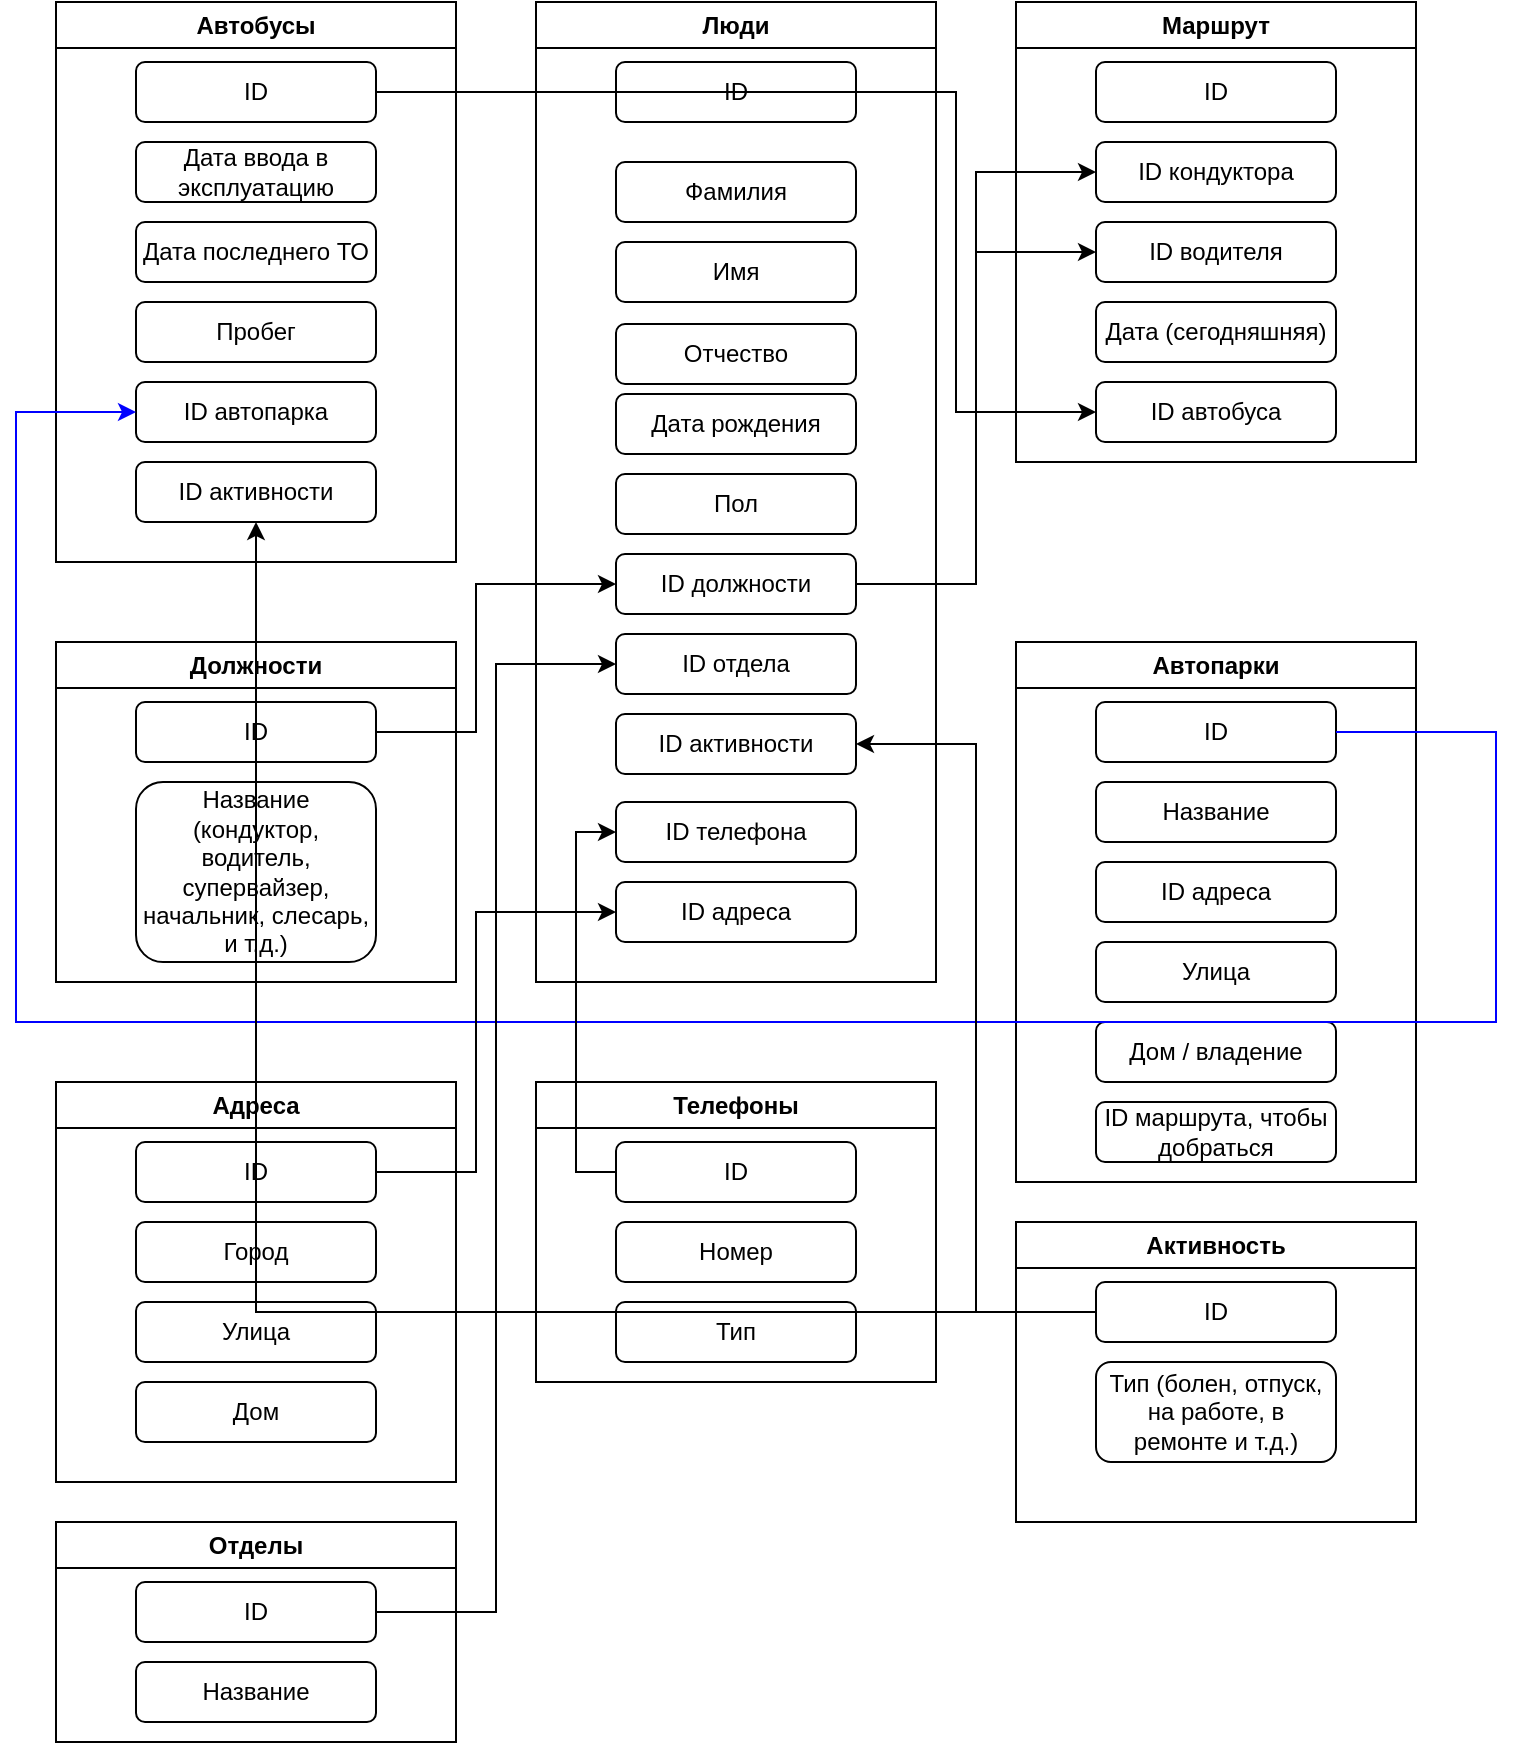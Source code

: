 <mxfile version="20.8.13" type="google"><diagram name="Страница 1" id="1wkiWRbOj3j2yIok8mtV"><mxGraphModel dx="1242" dy="577" grid="1" gridSize="10" guides="1" tooltips="1" connect="1" arrows="1" fold="1" page="1" pageScale="1" pageWidth="827" pageHeight="1169" math="0" shadow="0"><root><mxCell id="0"/><mxCell id="1" parent="0"/><mxCell id="5iauQTQ6y1qIWQMhXID--1" value="Автобусы" style="swimlane;whiteSpace=wrap;html=1;" parent="1" vertex="1"><mxGeometry x="40" y="40" width="200" height="280" as="geometry"/></mxCell><mxCell id="5iauQTQ6y1qIWQMhXID--3" value="ID" style="rounded=1;whiteSpace=wrap;html=1;" parent="5iauQTQ6y1qIWQMhXID--1" vertex="1"><mxGeometry x="40" y="30" width="120" height="30" as="geometry"/></mxCell><mxCell id="5iauQTQ6y1qIWQMhXID--5" value="Дата ввода в эксплуатацию" style="rounded=1;whiteSpace=wrap;html=1;" parent="5iauQTQ6y1qIWQMhXID--1" vertex="1"><mxGeometry x="40" y="70" width="120" height="30" as="geometry"/></mxCell><mxCell id="5iauQTQ6y1qIWQMhXID--6" value="Дата последнего ТО" style="rounded=1;whiteSpace=wrap;html=1;" parent="5iauQTQ6y1qIWQMhXID--1" vertex="1"><mxGeometry x="40" y="110" width="120" height="30" as="geometry"/></mxCell><mxCell id="5iauQTQ6y1qIWQMhXID--7" value="Пробег" style="rounded=1;whiteSpace=wrap;html=1;" parent="5iauQTQ6y1qIWQMhXID--1" vertex="1"><mxGeometry x="40" y="150" width="120" height="30" as="geometry"/></mxCell><mxCell id="5iauQTQ6y1qIWQMhXID--8" value="ID автопарка" style="rounded=1;whiteSpace=wrap;html=1;" parent="5iauQTQ6y1qIWQMhXID--1" vertex="1"><mxGeometry x="40" y="190" width="120" height="30" as="geometry"/></mxCell><mxCell id="5iauQTQ6y1qIWQMhXID--9" value="ID активности" style="rounded=1;whiteSpace=wrap;html=1;" parent="5iauQTQ6y1qIWQMhXID--1" vertex="1"><mxGeometry x="40" y="230" width="120" height="30" as="geometry"/></mxCell><mxCell id="5iauQTQ6y1qIWQMhXID--2" value="Люди" style="swimlane;whiteSpace=wrap;html=1;startSize=23;" parent="1" vertex="1"><mxGeometry x="280" y="40" width="200" height="490" as="geometry"/></mxCell><mxCell id="5iauQTQ6y1qIWQMhXID--10" value="ID" style="rounded=1;whiteSpace=wrap;html=1;" parent="5iauQTQ6y1qIWQMhXID--2" vertex="1"><mxGeometry x="40" y="30" width="120" height="30" as="geometry"/></mxCell><mxCell id="5iauQTQ6y1qIWQMhXID--11" value="Дата рождения" style="rounded=1;whiteSpace=wrap;html=1;" parent="5iauQTQ6y1qIWQMhXID--2" vertex="1"><mxGeometry x="40" y="196" width="120" height="30" as="geometry"/></mxCell><mxCell id="5iauQTQ6y1qIWQMhXID--12" value="Пол" style="rounded=1;whiteSpace=wrap;html=1;" parent="5iauQTQ6y1qIWQMhXID--2" vertex="1"><mxGeometry x="40" y="236" width="120" height="30" as="geometry"/></mxCell><mxCell id="5iauQTQ6y1qIWQMhXID--13" value="ID должности" style="rounded=1;whiteSpace=wrap;html=1;" parent="5iauQTQ6y1qIWQMhXID--2" vertex="1"><mxGeometry x="40" y="276" width="120" height="30" as="geometry"/></mxCell><mxCell id="5iauQTQ6y1qIWQMhXID--14" value="ID отдела" style="rounded=1;whiteSpace=wrap;html=1;" parent="5iauQTQ6y1qIWQMhXID--2" vertex="1"><mxGeometry x="40" y="316" width="120" height="30" as="geometry"/></mxCell><mxCell id="5iauQTQ6y1qIWQMhXID--15" value="ID активности" style="rounded=1;whiteSpace=wrap;html=1;" parent="5iauQTQ6y1qIWQMhXID--2" vertex="1"><mxGeometry x="40" y="356" width="120" height="30" as="geometry"/></mxCell><mxCell id="5iauQTQ6y1qIWQMhXID--42" value="Отчество" style="rounded=1;whiteSpace=wrap;html=1;" parent="5iauQTQ6y1qIWQMhXID--2" vertex="1"><mxGeometry x="40" y="161" width="120" height="30" as="geometry"/></mxCell><mxCell id="5iauQTQ6y1qIWQMhXID--41" value="Имя" style="rounded=1;whiteSpace=wrap;html=1;" parent="5iauQTQ6y1qIWQMhXID--2" vertex="1"><mxGeometry x="40" y="120" width="120" height="30" as="geometry"/></mxCell><mxCell id="5iauQTQ6y1qIWQMhXID--40" value="Фамилия" style="rounded=1;whiteSpace=wrap;html=1;" parent="5iauQTQ6y1qIWQMhXID--2" vertex="1"><mxGeometry x="40" y="80" width="120" height="30" as="geometry"/></mxCell><mxCell id="zrQKOEQTekE8P9azY46y-2" value="ID телефона" style="rounded=1;whiteSpace=wrap;html=1;" vertex="1" parent="5iauQTQ6y1qIWQMhXID--2"><mxGeometry x="40" y="400" width="120" height="30" as="geometry"/></mxCell><mxCell id="zrQKOEQTekE8P9azY46y-3" value="ID адреса" style="rounded=1;whiteSpace=wrap;html=1;" vertex="1" parent="5iauQTQ6y1qIWQMhXID--2"><mxGeometry x="40" y="440" width="120" height="30" as="geometry"/></mxCell><mxCell id="5iauQTQ6y1qIWQMhXID--19" value="Маршрут" style="swimlane;whiteSpace=wrap;html=1;" parent="1" vertex="1"><mxGeometry x="520" y="40" width="200" height="230" as="geometry"/></mxCell><mxCell id="5iauQTQ6y1qIWQMhXID--22" value="ID" style="rounded=1;whiteSpace=wrap;html=1;" parent="5iauQTQ6y1qIWQMhXID--19" vertex="1"><mxGeometry x="40" y="30" width="120" height="30" as="geometry"/></mxCell><mxCell id="5iauQTQ6y1qIWQMhXID--23" value="ID кондуктора" style="rounded=1;whiteSpace=wrap;html=1;" parent="5iauQTQ6y1qIWQMhXID--19" vertex="1"><mxGeometry x="40" y="70" width="120" height="30" as="geometry"/></mxCell><mxCell id="5iauQTQ6y1qIWQMhXID--24" value="ID водителя" style="rounded=1;whiteSpace=wrap;html=1;" parent="5iauQTQ6y1qIWQMhXID--19" vertex="1"><mxGeometry x="40" y="110" width="120" height="30" as="geometry"/></mxCell><mxCell id="5iauQTQ6y1qIWQMhXID--25" value="Дата (сегодняшняя)" style="rounded=1;whiteSpace=wrap;html=1;" parent="5iauQTQ6y1qIWQMhXID--19" vertex="1"><mxGeometry x="40" y="150" width="120" height="30" as="geometry"/></mxCell><mxCell id="5iauQTQ6y1qIWQMhXID--26" value="ID автобуса" style="rounded=1;whiteSpace=wrap;html=1;" parent="5iauQTQ6y1qIWQMhXID--19" vertex="1"><mxGeometry x="40" y="190" width="120" height="30" as="geometry"/></mxCell><mxCell id="5iauQTQ6y1qIWQMhXID--31" style="edgeStyle=orthogonalEdgeStyle;rounded=0;orthogonalLoop=1;jettySize=auto;html=1;exitX=1;exitY=0.5;exitDx=0;exitDy=0;entryX=0;entryY=0.5;entryDx=0;entryDy=0;" parent="1" source="5iauQTQ6y1qIWQMhXID--13" target="5iauQTQ6y1qIWQMhXID--23" edge="1"><mxGeometry relative="1" as="geometry"/></mxCell><mxCell id="5iauQTQ6y1qIWQMhXID--32" style="edgeStyle=orthogonalEdgeStyle;rounded=0;orthogonalLoop=1;jettySize=auto;html=1;exitX=1;exitY=0.5;exitDx=0;exitDy=0;entryX=0;entryY=0.5;entryDx=0;entryDy=0;" parent="1" source="5iauQTQ6y1qIWQMhXID--13" target="5iauQTQ6y1qIWQMhXID--24" edge="1"><mxGeometry relative="1" as="geometry"/></mxCell><mxCell id="5iauQTQ6y1qIWQMhXID--33" value="Должности" style="swimlane;whiteSpace=wrap;html=1;" parent="1" vertex="1"><mxGeometry x="40" y="360" width="200" height="170" as="geometry"/></mxCell><mxCell id="5iauQTQ6y1qIWQMhXID--34" value="ID" style="rounded=1;whiteSpace=wrap;html=1;" parent="5iauQTQ6y1qIWQMhXID--33" vertex="1"><mxGeometry x="40" y="30" width="120" height="30" as="geometry"/></mxCell><mxCell id="5iauQTQ6y1qIWQMhXID--35" value="Название (кондуктор, водитель, супервайзер, начальник, слесарь, и т.д.)" style="rounded=1;whiteSpace=wrap;html=1;" parent="5iauQTQ6y1qIWQMhXID--33" vertex="1"><mxGeometry x="40" y="70" width="120" height="90" as="geometry"/></mxCell><mxCell id="5iauQTQ6y1qIWQMhXID--44" style="edgeStyle=orthogonalEdgeStyle;rounded=0;orthogonalLoop=1;jettySize=auto;html=1;exitX=1;exitY=0.5;exitDx=0;exitDy=0;entryX=0;entryY=0.5;entryDx=0;entryDy=0;" parent="1" source="5iauQTQ6y1qIWQMhXID--34" target="5iauQTQ6y1qIWQMhXID--13" edge="1"><mxGeometry relative="1" as="geometry"><Array as="points"><mxPoint x="250" y="405"/><mxPoint x="250" y="331"/></Array></mxGeometry></mxCell><mxCell id="5iauQTQ6y1qIWQMhXID--45" value="Автопарки" style="swimlane;whiteSpace=wrap;html=1;" parent="1" vertex="1"><mxGeometry x="520" y="360" width="200" height="270" as="geometry"/></mxCell><mxCell id="5iauQTQ6y1qIWQMhXID--46" value="ID" style="rounded=1;whiteSpace=wrap;html=1;" parent="5iauQTQ6y1qIWQMhXID--45" vertex="1"><mxGeometry x="40" y="30" width="120" height="30" as="geometry"/></mxCell><mxCell id="5iauQTQ6y1qIWQMhXID--47" value="Название" style="rounded=1;whiteSpace=wrap;html=1;" parent="5iauQTQ6y1qIWQMhXID--45" vertex="1"><mxGeometry x="40" y="70" width="120" height="30" as="geometry"/></mxCell><mxCell id="5iauQTQ6y1qIWQMhXID--49" value="Улица" style="rounded=1;whiteSpace=wrap;html=1;" parent="5iauQTQ6y1qIWQMhXID--45" vertex="1"><mxGeometry x="40" y="150" width="120" height="30" as="geometry"/></mxCell><mxCell id="5iauQTQ6y1qIWQMhXID--48" value="ID адреса" style="rounded=1;whiteSpace=wrap;html=1;" parent="5iauQTQ6y1qIWQMhXID--45" vertex="1"><mxGeometry x="40" y="110" width="120" height="30" as="geometry"/></mxCell><mxCell id="5iauQTQ6y1qIWQMhXID--51" value="ID маршрута, чтобы добраться" style="rounded=1;whiteSpace=wrap;html=1;" parent="5iauQTQ6y1qIWQMhXID--45" vertex="1"><mxGeometry x="40" y="230" width="120" height="30" as="geometry"/></mxCell><mxCell id="5iauQTQ6y1qIWQMhXID--50" value="Дом / владение" style="rounded=1;whiteSpace=wrap;html=1;" parent="5iauQTQ6y1qIWQMhXID--45" vertex="1"><mxGeometry x="40" y="190" width="120" height="30" as="geometry"/></mxCell><mxCell id="5iauQTQ6y1qIWQMhXID--53" style="edgeStyle=orthogonalEdgeStyle;rounded=0;orthogonalLoop=1;jettySize=auto;html=1;exitX=1;exitY=0.5;exitDx=0;exitDy=0;entryX=0;entryY=0.5;entryDx=0;entryDy=0;strokeColor=#0000FF;" parent="1" source="5iauQTQ6y1qIWQMhXID--46" target="5iauQTQ6y1qIWQMhXID--8" edge="1"><mxGeometry relative="1" as="geometry"><Array as="points"><mxPoint x="760" y="405"/><mxPoint x="760" y="550"/><mxPoint x="20" y="550"/><mxPoint x="20" y="245"/></Array></mxGeometry></mxCell><mxCell id="5iauQTQ6y1qIWQMhXID--54" value="Адреса" style="swimlane;whiteSpace=wrap;html=1;" parent="1" vertex="1"><mxGeometry x="40" y="580" width="200" height="200" as="geometry"/></mxCell><mxCell id="5iauQTQ6y1qIWQMhXID--55" value="ID" style="rounded=1;whiteSpace=wrap;html=1;" parent="5iauQTQ6y1qIWQMhXID--54" vertex="1"><mxGeometry x="40" y="30" width="120" height="30" as="geometry"/></mxCell><mxCell id="5iauQTQ6y1qIWQMhXID--57" value="Город" style="rounded=1;whiteSpace=wrap;html=1;" parent="5iauQTQ6y1qIWQMhXID--54" vertex="1"><mxGeometry x="40" y="70" width="120" height="30" as="geometry"/></mxCell><mxCell id="5iauQTQ6y1qIWQMhXID--56" value="Улица" style="rounded=1;whiteSpace=wrap;html=1;" parent="5iauQTQ6y1qIWQMhXID--54" vertex="1"><mxGeometry x="40" y="110" width="120" height="30" as="geometry"/></mxCell><mxCell id="5iauQTQ6y1qIWQMhXID--58" value="Дом" style="rounded=1;whiteSpace=wrap;html=1;" parent="5iauQTQ6y1qIWQMhXID--54" vertex="1"><mxGeometry x="40" y="150" width="120" height="30" as="geometry"/></mxCell><mxCell id="5iauQTQ6y1qIWQMhXID--60" value="Телефоны" style="swimlane;whiteSpace=wrap;html=1;" parent="1" vertex="1"><mxGeometry x="280" y="580" width="200" height="150" as="geometry"/></mxCell><mxCell id="5iauQTQ6y1qIWQMhXID--61" value="ID" style="rounded=1;whiteSpace=wrap;html=1;" parent="5iauQTQ6y1qIWQMhXID--60" vertex="1"><mxGeometry x="40" y="30" width="120" height="30" as="geometry"/></mxCell><mxCell id="5iauQTQ6y1qIWQMhXID--62" value="Номер" style="rounded=1;whiteSpace=wrap;html=1;" parent="5iauQTQ6y1qIWQMhXID--60" vertex="1"><mxGeometry x="40" y="70" width="120" height="30" as="geometry"/></mxCell><mxCell id="5iauQTQ6y1qIWQMhXID--63" value="Тип" style="rounded=1;whiteSpace=wrap;html=1;" parent="5iauQTQ6y1qIWQMhXID--60" vertex="1"><mxGeometry x="40" y="110" width="120" height="30" as="geometry"/></mxCell><mxCell id="5iauQTQ6y1qIWQMhXID--66" value="Отделы" style="swimlane;whiteSpace=wrap;html=1;" parent="1" vertex="1"><mxGeometry x="40" y="800" width="200" height="110" as="geometry"/></mxCell><mxCell id="5iauQTQ6y1qIWQMhXID--67" value="ID" style="rounded=1;whiteSpace=wrap;html=1;" parent="5iauQTQ6y1qIWQMhXID--66" vertex="1"><mxGeometry x="40" y="30" width="120" height="30" as="geometry"/></mxCell><mxCell id="5iauQTQ6y1qIWQMhXID--68" value="Название" style="rounded=1;whiteSpace=wrap;html=1;" parent="5iauQTQ6y1qIWQMhXID--66" vertex="1"><mxGeometry x="40" y="70" width="120" height="30" as="geometry"/></mxCell><mxCell id="zrQKOEQTekE8P9azY46y-5" style="edgeStyle=orthogonalEdgeStyle;rounded=0;orthogonalLoop=1;jettySize=auto;html=1;exitX=1;exitY=0.5;exitDx=0;exitDy=0;entryX=0;entryY=0.5;entryDx=0;entryDy=0;" edge="1" parent="1" source="5iauQTQ6y1qIWQMhXID--67" target="5iauQTQ6y1qIWQMhXID--14"><mxGeometry relative="1" as="geometry"/></mxCell><mxCell id="zrQKOEQTekE8P9azY46y-6" style="edgeStyle=orthogonalEdgeStyle;rounded=0;orthogonalLoop=1;jettySize=auto;html=1;exitX=0;exitY=0.5;exitDx=0;exitDy=0;entryX=0;entryY=0.5;entryDx=0;entryDy=0;" edge="1" parent="1" source="5iauQTQ6y1qIWQMhXID--61" target="zrQKOEQTekE8P9azY46y-2"><mxGeometry relative="1" as="geometry"/></mxCell><mxCell id="zrQKOEQTekE8P9azY46y-7" style="edgeStyle=orthogonalEdgeStyle;rounded=0;orthogonalLoop=1;jettySize=auto;html=1;exitX=1;exitY=0.5;exitDx=0;exitDy=0;entryX=0;entryY=0.5;entryDx=0;entryDy=0;" edge="1" parent="1" source="5iauQTQ6y1qIWQMhXID--55" target="zrQKOEQTekE8P9azY46y-3"><mxGeometry relative="1" as="geometry"><Array as="points"><mxPoint x="250" y="625"/><mxPoint x="250" y="495"/></Array></mxGeometry></mxCell><mxCell id="zrQKOEQTekE8P9azY46y-8" style="edgeStyle=orthogonalEdgeStyle;rounded=0;orthogonalLoop=1;jettySize=auto;html=1;exitX=1;exitY=0.5;exitDx=0;exitDy=0;entryX=0;entryY=0.5;entryDx=0;entryDy=0;" edge="1" parent="1" source="5iauQTQ6y1qIWQMhXID--3" target="5iauQTQ6y1qIWQMhXID--26"><mxGeometry relative="1" as="geometry"><Array as="points"><mxPoint x="490" y="85"/><mxPoint x="490" y="245"/></Array></mxGeometry></mxCell><mxCell id="zrQKOEQTekE8P9azY46y-9" value="Активность" style="swimlane;whiteSpace=wrap;html=1;" vertex="1" parent="1"><mxGeometry x="520" y="650" width="200" height="150" as="geometry"/></mxCell><mxCell id="zrQKOEQTekE8P9azY46y-10" value="ID" style="rounded=1;whiteSpace=wrap;html=1;" vertex="1" parent="zrQKOEQTekE8P9azY46y-9"><mxGeometry x="40" y="30" width="120" height="30" as="geometry"/></mxCell><mxCell id="zrQKOEQTekE8P9azY46y-12" value="Тип (болен, отпуск, на работе, в ремонте и т.д.)" style="rounded=1;whiteSpace=wrap;html=1;" vertex="1" parent="zrQKOEQTekE8P9azY46y-9"><mxGeometry x="40" y="70" width="120" height="50" as="geometry"/></mxCell><mxCell id="zrQKOEQTekE8P9azY46y-13" style="edgeStyle=orthogonalEdgeStyle;rounded=0;orthogonalLoop=1;jettySize=auto;html=1;exitX=0;exitY=0.5;exitDx=0;exitDy=0;entryX=1;entryY=0.5;entryDx=0;entryDy=0;" edge="1" parent="1" source="zrQKOEQTekE8P9azY46y-10" target="5iauQTQ6y1qIWQMhXID--15"><mxGeometry relative="1" as="geometry"/></mxCell><mxCell id="zrQKOEQTekE8P9azY46y-14" style="edgeStyle=orthogonalEdgeStyle;rounded=0;orthogonalLoop=1;jettySize=auto;html=1;exitX=0;exitY=0.5;exitDx=0;exitDy=0;" edge="1" parent="1" source="zrQKOEQTekE8P9azY46y-10" target="5iauQTQ6y1qIWQMhXID--9"><mxGeometry relative="1" as="geometry"/></mxCell></root></mxGraphModel></diagram></mxfile>